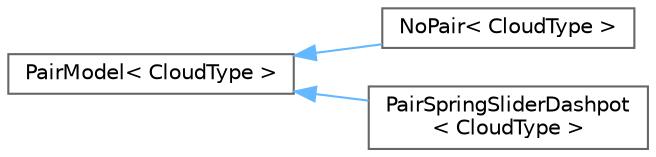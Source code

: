 digraph "Graphical Class Hierarchy"
{
 // LATEX_PDF_SIZE
  bgcolor="transparent";
  edge [fontname=Helvetica,fontsize=10,labelfontname=Helvetica,labelfontsize=10];
  node [fontname=Helvetica,fontsize=10,shape=box,height=0.2,width=0.4];
  rankdir="LR";
  Node0 [id="Node000000",label="PairModel\< CloudType \>",height=0.2,width=0.4,color="grey40", fillcolor="white", style="filled",URL="$classFoam_1_1PairModel.html",tooltip="Templated pair interaction class."];
  Node0 -> Node1 [id="edge5133_Node000000_Node000001",dir="back",color="steelblue1",style="solid",tooltip=" "];
  Node1 [id="Node000001",label="NoPair\< CloudType \>",height=0.2,width=0.4,color="grey40", fillcolor="white", style="filled",URL="$classFoam_1_1NoPair.html",tooltip="Placeholder for 'none' option."];
  Node0 -> Node2 [id="edge5134_Node000000_Node000002",dir="back",color="steelblue1",style="solid",tooltip=" "];
  Node2 [id="Node000002",label="PairSpringSliderDashpot\l\< CloudType \>",height=0.2,width=0.4,color="grey40", fillcolor="white", style="filled",URL="$classFoam_1_1PairSpringSliderDashpot.html",tooltip="Pair forces between particles colliding with a spring, slider, damper model."];
}
